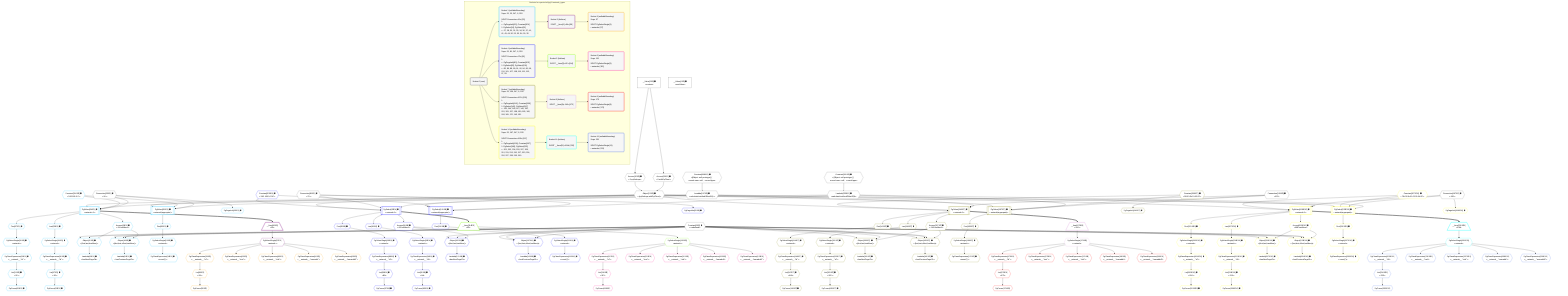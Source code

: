 %%{init: {'themeVariables': { 'fontSize': '12px'}}}%%
graph TD
    classDef path fill:#eee,stroke:#000,color:#000
    classDef plan fill:#fff,stroke-width:1px,color:#000
    classDef itemplan fill:#fff,stroke-width:2px,color:#000
    classDef unbatchedplan fill:#dff,stroke-width:1px,color:#000
    classDef sideeffectplan fill:#fcc,stroke-width:2px,color:#000
    classDef bucket fill:#f6f6f6,color:#000,stroke-width:2px,text-align:left


    %% plan dependencies
    Object22{{"Object[22∈0] ➊<br />ᐸ{pgSettings,withPgClient}ᐳ"}}:::plan
    Access20{{"Access[20∈0] ➊<br />ᐸ2.pgSettingsᐳ"}}:::plan
    Access21{{"Access[21∈0] ➊<br />ᐸ2.withPgClientᐳ"}}:::plan
    Access20 & Access21 --> Object22
    __Value2["__Value[2∈0] ➊<br />ᐸcontextᐳ"]:::plan
    __Value2 --> Access20
    __Value2 --> Access21
    Lambda247{{"Lambda[247∈0] ➊<br />ᐸcalculateLimitAndOffsetSQLᐳ"}}:::plan
    Constant308{{"Constant[308∈0] ➊<br />ᐸ[Object: null prototype] {   cursorLower: null,   cursorUppeᐳ"}}:::plan
    Constant308 --> Lambda247
    Lambda255{{"Lambda[255∈0] ➊<br />ᐸcalculateLimitAndOffsetSQLᐳ"}}:::plan
    Constant309{{"Constant[309∈0] ➊<br />ᐸ[Object: null prototype] {   cursorLower: null,   cursorUppeᐳ"}}:::plan
    Constant309 --> Lambda255
    __Value4["__Value[4∈0] ➊<br />ᐸrootValueᐳ"]:::plan
    Constant6{{"Constant[6∈0] ➊<br />ᐸundefinedᐳ"}}:::plan
    Connection23{{"Connection[23∈0] ➊<br />ᐸ19ᐳ"}}:::plan
    Connection81{{"Connection[81∈0] ➊<br />ᐸ79ᐳ"}}:::plan
    Connection139{{"Connection[139∈0] ➊<br />ᐸ137ᐳ"}}:::plan
    Connection197{{"Connection[197∈0] ➊<br />ᐸ195ᐳ"}}:::plan
    PgSelect24[["PgSelect[24∈1] ➊<br />ᐸnetwork+1ᐳ"]]:::plan
    Constant304{{"Constant[304∈1] ➊<br />ᐸ'192.168.0.0'ᐳ"}}:::plan
    Object22 & Constant304 & Connection23 & Lambda247 --> PgSelect24
    Object49{{"Object[49∈1] ➊<br />ᐸ{first,last,offset,hasMore}ᐳ"}}:::plan
    Access41{{"Access[41∈1] ➊<br />ᐸ24.hasMoreᐳ"}}:::plan
    Constant6 & Constant6 & Constant6 & Access41 --> Object49
    PgSelect51[["PgSelect[51∈1] ➊<br />ᐸnetwork(aggregate)ᐳ"]]:::plan
    Object22 & Constant304 & Connection23 & Lambda255 --> PgSelect51
    Object42{{"Object[42∈1] ➊<br />ᐸ{first,last,hasMore}ᐳ"}}:::plan
    Constant6 & Constant6 & Access41 --> Object42
    PgPageInfo25{{"PgPageInfo[25∈1] ➊"}}:::plan
    Connection23 --> PgPageInfo25
    First27{{"First[27∈1] ➊"}}:::plan
    PgSelect24 --> First27
    PgSelectSingle28{{"PgSelectSingle[28∈1] ➊<br />ᐸnetworkᐳ"}}:::plan
    First27 --> PgSelectSingle28
    PgCursor29{{"PgCursor[29∈1] ➊"}}:::plan
    List31{{"List[31∈1] ➊<br />ᐸ30ᐳ"}}:::plan
    List31 --> PgCursor29
    PgClassExpression30{{"PgClassExpression[30∈1] ➊<br />ᐸ__network__.”id”ᐳ"}}:::plan
    PgSelectSingle28 --> PgClassExpression30
    PgClassExpression30 --> List31
    Last33{{"Last[33∈1] ➊"}}:::plan
    PgSelect24 --> Last33
    PgSelectSingle34{{"PgSelectSingle[34∈1] ➊<br />ᐸnetworkᐳ"}}:::plan
    Last33 --> PgSelectSingle34
    PgCursor35{{"PgCursor[35∈1] ➊"}}:::plan
    List37{{"List[37∈1] ➊<br />ᐸ36ᐳ"}}:::plan
    List37 --> PgCursor35
    PgClassExpression36{{"PgClassExpression[36∈1] ➊<br />ᐸ__network__.”id”ᐳ"}}:::plan
    PgSelectSingle34 --> PgClassExpression36
    PgClassExpression36 --> List37
    PgSelect24 --> Access41
    Lambda43{{"Lambda[43∈1] ➊<br />ᐸhasNextPageCbᐳ"}}:::plan
    Object42 --> Lambda43
    Lambda50{{"Lambda[50∈1] ➊<br />ᐸhasPreviousPageCbᐳ"}}:::plan
    Object49 --> Lambda50
    First52{{"First[52∈1] ➊"}}:::plan
    PgSelect51 --> First52
    PgSelectSingle53{{"PgSelectSingle[53∈1] ➊<br />ᐸnetworkᐳ"}}:::plan
    First52 --> PgSelectSingle53
    PgClassExpression54{{"PgClassExpression[54∈1] ➊<br />ᐸcount(*)ᐳ"}}:::plan
    PgSelectSingle53 --> PgClassExpression54
    __Item56[/"__Item[56∈2]<br />ᐸ24ᐳ"\]:::itemplan
    PgSelect24 ==> __Item56
    PgSelectSingle57{{"PgSelectSingle[57∈2]<br />ᐸnetworkᐳ"}}:::plan
    __Item56 --> PgSelectSingle57
    PgCursor58{{"PgCursor[58∈3]"}}:::plan
    List60{{"List[60∈3]<br />ᐸ59ᐳ"}}:::plan
    List60 --> PgCursor58
    PgClassExpression59{{"PgClassExpression[59∈3]<br />ᐸ__network__.”id”ᐳ"}}:::plan
    PgSelectSingle57 --> PgClassExpression59
    PgClassExpression59 --> List60
    PgClassExpression62{{"PgClassExpression[62∈3]<br />ᐸ__network__.”inet”ᐳ"}}:::plan
    PgSelectSingle57 --> PgClassExpression62
    PgClassExpression63{{"PgClassExpression[63∈3]<br />ᐸ__network__.”cidr”ᐳ"}}:::plan
    PgSelectSingle57 --> PgClassExpression63
    PgClassExpression64{{"PgClassExpression[64∈3]<br />ᐸ__network__.”macaddr”ᐳ"}}:::plan
    PgSelectSingle57 --> PgClassExpression64
    PgClassExpression65{{"PgClassExpression[65∈3]<br />ᐸ__network__.”macaddr8”ᐳ"}}:::plan
    PgSelectSingle57 --> PgClassExpression65
    PgSelect82[["PgSelect[82∈4] ➊<br />ᐸnetwork+1ᐳ"]]:::plan
    Constant305{{"Constant[305∈4] ➊<br />ᐸ'192.168.0.0/16'ᐳ"}}:::plan
    Object22 & Constant305 & Connection81 & Lambda247 --> PgSelect82
    Object107{{"Object[107∈4] ➊<br />ᐸ{first,last,offset,hasMore}ᐳ"}}:::plan
    Access99{{"Access[99∈4] ➊<br />ᐸ82.hasMoreᐳ"}}:::plan
    Constant6 & Constant6 & Constant6 & Access99 --> Object107
    PgSelect109[["PgSelect[109∈4] ➊<br />ᐸnetwork(aggregate)ᐳ"]]:::plan
    Object22 & Constant305 & Connection81 & Lambda255 --> PgSelect109
    Object100{{"Object[100∈4] ➊<br />ᐸ{first,last,hasMore}ᐳ"}}:::plan
    Constant6 & Constant6 & Access99 --> Object100
    PgPageInfo83{{"PgPageInfo[83∈4] ➊"}}:::plan
    Connection81 --> PgPageInfo83
    First85{{"First[85∈4] ➊"}}:::plan
    PgSelect82 --> First85
    PgSelectSingle86{{"PgSelectSingle[86∈4] ➊<br />ᐸnetworkᐳ"}}:::plan
    First85 --> PgSelectSingle86
    PgCursor87{{"PgCursor[87∈4] ➊"}}:::plan
    List89{{"List[89∈4] ➊<br />ᐸ88ᐳ"}}:::plan
    List89 --> PgCursor87
    PgClassExpression88{{"PgClassExpression[88∈4] ➊<br />ᐸ__network__.”id”ᐳ"}}:::plan
    PgSelectSingle86 --> PgClassExpression88
    PgClassExpression88 --> List89
    Last91{{"Last[91∈4] ➊"}}:::plan
    PgSelect82 --> Last91
    PgSelectSingle92{{"PgSelectSingle[92∈4] ➊<br />ᐸnetworkᐳ"}}:::plan
    Last91 --> PgSelectSingle92
    PgCursor93{{"PgCursor[93∈4] ➊"}}:::plan
    List95{{"List[95∈4] ➊<br />ᐸ94ᐳ"}}:::plan
    List95 --> PgCursor93
    PgClassExpression94{{"PgClassExpression[94∈4] ➊<br />ᐸ__network__.”id”ᐳ"}}:::plan
    PgSelectSingle92 --> PgClassExpression94
    PgClassExpression94 --> List95
    PgSelect82 --> Access99
    Lambda101{{"Lambda[101∈4] ➊<br />ᐸhasNextPageCbᐳ"}}:::plan
    Object100 --> Lambda101
    Lambda108{{"Lambda[108∈4] ➊<br />ᐸhasPreviousPageCbᐳ"}}:::plan
    Object107 --> Lambda108
    First110{{"First[110∈4] ➊"}}:::plan
    PgSelect109 --> First110
    PgSelectSingle111{{"PgSelectSingle[111∈4] ➊<br />ᐸnetworkᐳ"}}:::plan
    First110 --> PgSelectSingle111
    PgClassExpression112{{"PgClassExpression[112∈4] ➊<br />ᐸcount(*)ᐳ"}}:::plan
    PgSelectSingle111 --> PgClassExpression112
    __Item114[/"__Item[114∈5]<br />ᐸ82ᐳ"\]:::itemplan
    PgSelect82 ==> __Item114
    PgSelectSingle115{{"PgSelectSingle[115∈5]<br />ᐸnetworkᐳ"}}:::plan
    __Item114 --> PgSelectSingle115
    PgCursor116{{"PgCursor[116∈6]"}}:::plan
    List118{{"List[118∈6]<br />ᐸ117ᐳ"}}:::plan
    List118 --> PgCursor116
    PgClassExpression117{{"PgClassExpression[117∈6]<br />ᐸ__network__.”id”ᐳ"}}:::plan
    PgSelectSingle115 --> PgClassExpression117
    PgClassExpression117 --> List118
    PgClassExpression120{{"PgClassExpression[120∈6]<br />ᐸ__network__.”inet”ᐳ"}}:::plan
    PgSelectSingle115 --> PgClassExpression120
    PgClassExpression121{{"PgClassExpression[121∈6]<br />ᐸ__network__.”cidr”ᐳ"}}:::plan
    PgSelectSingle115 --> PgClassExpression121
    PgClassExpression122{{"PgClassExpression[122∈6]<br />ᐸ__network__.”macaddr”ᐳ"}}:::plan
    PgSelectSingle115 --> PgClassExpression122
    PgClassExpression123{{"PgClassExpression[123∈6]<br />ᐸ__network__.”macaddr8”ᐳ"}}:::plan
    PgSelectSingle115 --> PgClassExpression123
    PgSelect140[["PgSelect[140∈7] ➊<br />ᐸnetwork+1ᐳ"]]:::plan
    Constant306{{"Constant[306∈7] ➊<br />ᐸ'08:00:2b:01:02:03'ᐳ"}}:::plan
    Object22 & Constant306 & Connection139 & Lambda247 --> PgSelect140
    Object165{{"Object[165∈7] ➊<br />ᐸ{first,last,offset,hasMore}ᐳ"}}:::plan
    Access157{{"Access[157∈7] ➊<br />ᐸ140.hasMoreᐳ"}}:::plan
    Constant6 & Constant6 & Constant6 & Access157 --> Object165
    PgSelect167[["PgSelect[167∈7] ➊<br />ᐸnetwork(aggregate)ᐳ"]]:::plan
    Object22 & Constant306 & Connection139 & Lambda255 --> PgSelect167
    Object158{{"Object[158∈7] ➊<br />ᐸ{first,last,hasMore}ᐳ"}}:::plan
    Constant6 & Constant6 & Access157 --> Object158
    PgPageInfo141{{"PgPageInfo[141∈7] ➊"}}:::plan
    Connection139 --> PgPageInfo141
    First143{{"First[143∈7] ➊"}}:::plan
    PgSelect140 --> First143
    PgSelectSingle144{{"PgSelectSingle[144∈7] ➊<br />ᐸnetworkᐳ"}}:::plan
    First143 --> PgSelectSingle144
    PgCursor145{{"PgCursor[145∈7] ➊"}}:::plan
    List147{{"List[147∈7] ➊<br />ᐸ146ᐳ"}}:::plan
    List147 --> PgCursor145
    PgClassExpression146{{"PgClassExpression[146∈7] ➊<br />ᐸ__network__.”id”ᐳ"}}:::plan
    PgSelectSingle144 --> PgClassExpression146
    PgClassExpression146 --> List147
    Last149{{"Last[149∈7] ➊"}}:::plan
    PgSelect140 --> Last149
    PgSelectSingle150{{"PgSelectSingle[150∈7] ➊<br />ᐸnetworkᐳ"}}:::plan
    Last149 --> PgSelectSingle150
    PgCursor151{{"PgCursor[151∈7] ➊"}}:::plan
    List153{{"List[153∈7] ➊<br />ᐸ152ᐳ"}}:::plan
    List153 --> PgCursor151
    PgClassExpression152{{"PgClassExpression[152∈7] ➊<br />ᐸ__network__.”id”ᐳ"}}:::plan
    PgSelectSingle150 --> PgClassExpression152
    PgClassExpression152 --> List153
    PgSelect140 --> Access157
    Lambda159{{"Lambda[159∈7] ➊<br />ᐸhasNextPageCbᐳ"}}:::plan
    Object158 --> Lambda159
    Lambda166{{"Lambda[166∈7] ➊<br />ᐸhasPreviousPageCbᐳ"}}:::plan
    Object165 --> Lambda166
    First168{{"First[168∈7] ➊"}}:::plan
    PgSelect167 --> First168
    PgSelectSingle169{{"PgSelectSingle[169∈7] ➊<br />ᐸnetworkᐳ"}}:::plan
    First168 --> PgSelectSingle169
    PgClassExpression170{{"PgClassExpression[170∈7] ➊<br />ᐸcount(*)ᐳ"}}:::plan
    PgSelectSingle169 --> PgClassExpression170
    __Item172[/"__Item[172∈8]<br />ᐸ140ᐳ"\]:::itemplan
    PgSelect140 ==> __Item172
    PgSelectSingle173{{"PgSelectSingle[173∈8]<br />ᐸnetworkᐳ"}}:::plan
    __Item172 --> PgSelectSingle173
    PgCursor174{{"PgCursor[174∈9]"}}:::plan
    List176{{"List[176∈9]<br />ᐸ175ᐳ"}}:::plan
    List176 --> PgCursor174
    PgClassExpression175{{"PgClassExpression[175∈9]<br />ᐸ__network__.”id”ᐳ"}}:::plan
    PgSelectSingle173 --> PgClassExpression175
    PgClassExpression175 --> List176
    PgClassExpression178{{"PgClassExpression[178∈9]<br />ᐸ__network__.”inet”ᐳ"}}:::plan
    PgSelectSingle173 --> PgClassExpression178
    PgClassExpression179{{"PgClassExpression[179∈9]<br />ᐸ__network__.”cidr”ᐳ"}}:::plan
    PgSelectSingle173 --> PgClassExpression179
    PgClassExpression180{{"PgClassExpression[180∈9]<br />ᐸ__network__.”macaddr”ᐳ"}}:::plan
    PgSelectSingle173 --> PgClassExpression180
    PgClassExpression181{{"PgClassExpression[181∈9]<br />ᐸ__network__.”macaddr8”ᐳ"}}:::plan
    PgSelectSingle173 --> PgClassExpression181
    PgSelect198[["PgSelect[198∈10] ➊<br />ᐸnetwork+1ᐳ"]]:::plan
    Constant307{{"Constant[307∈10] ➊<br />ᐸ'08:00:2b:01:02:03:04:05'ᐳ"}}:::plan
    Object22 & Constant307 & Connection197 & Lambda247 --> PgSelect198
    Object223{{"Object[223∈10] ➊<br />ᐸ{first,last,offset,hasMore}ᐳ"}}:::plan
    Access215{{"Access[215∈10] ➊<br />ᐸ198.hasMoreᐳ"}}:::plan
    Constant6 & Constant6 & Constant6 & Access215 --> Object223
    PgSelect225[["PgSelect[225∈10] ➊<br />ᐸnetwork(aggregate)ᐳ"]]:::plan
    Object22 & Constant307 & Connection197 & Lambda255 --> PgSelect225
    Object216{{"Object[216∈10] ➊<br />ᐸ{first,last,hasMore}ᐳ"}}:::plan
    Constant6 & Constant6 & Access215 --> Object216
    PgPageInfo199{{"PgPageInfo[199∈10] ➊"}}:::plan
    Connection197 --> PgPageInfo199
    First201{{"First[201∈10] ➊"}}:::plan
    PgSelect198 --> First201
    PgSelectSingle202{{"PgSelectSingle[202∈10] ➊<br />ᐸnetworkᐳ"}}:::plan
    First201 --> PgSelectSingle202
    PgCursor203{{"PgCursor[203∈10] ➊"}}:::plan
    List205{{"List[205∈10] ➊<br />ᐸ204ᐳ"}}:::plan
    List205 --> PgCursor203
    PgClassExpression204{{"PgClassExpression[204∈10] ➊<br />ᐸ__network__.”id”ᐳ"}}:::plan
    PgSelectSingle202 --> PgClassExpression204
    PgClassExpression204 --> List205
    Last207{{"Last[207∈10] ➊"}}:::plan
    PgSelect198 --> Last207
    PgSelectSingle208{{"PgSelectSingle[208∈10] ➊<br />ᐸnetworkᐳ"}}:::plan
    Last207 --> PgSelectSingle208
    PgCursor209{{"PgCursor[209∈10] ➊"}}:::plan
    List211{{"List[211∈10] ➊<br />ᐸ210ᐳ"}}:::plan
    List211 --> PgCursor209
    PgClassExpression210{{"PgClassExpression[210∈10] ➊<br />ᐸ__network__.”id”ᐳ"}}:::plan
    PgSelectSingle208 --> PgClassExpression210
    PgClassExpression210 --> List211
    PgSelect198 --> Access215
    Lambda217{{"Lambda[217∈10] ➊<br />ᐸhasNextPageCbᐳ"}}:::plan
    Object216 --> Lambda217
    Lambda224{{"Lambda[224∈10] ➊<br />ᐸhasPreviousPageCbᐳ"}}:::plan
    Object223 --> Lambda224
    First226{{"First[226∈10] ➊"}}:::plan
    PgSelect225 --> First226
    PgSelectSingle227{{"PgSelectSingle[227∈10] ➊<br />ᐸnetworkᐳ"}}:::plan
    First226 --> PgSelectSingle227
    PgClassExpression228{{"PgClassExpression[228∈10] ➊<br />ᐸcount(*)ᐳ"}}:::plan
    PgSelectSingle227 --> PgClassExpression228
    __Item230[/"__Item[230∈11]<br />ᐸ198ᐳ"\]:::itemplan
    PgSelect198 ==> __Item230
    PgSelectSingle231{{"PgSelectSingle[231∈11]<br />ᐸnetworkᐳ"}}:::plan
    __Item230 --> PgSelectSingle231
    PgCursor232{{"PgCursor[232∈12]"}}:::plan
    List234{{"List[234∈12]<br />ᐸ233ᐳ"}}:::plan
    List234 --> PgCursor232
    PgClassExpression233{{"PgClassExpression[233∈12]<br />ᐸ__network__.”id”ᐳ"}}:::plan
    PgSelectSingle231 --> PgClassExpression233
    PgClassExpression233 --> List234
    PgClassExpression236{{"PgClassExpression[236∈12]<br />ᐸ__network__.”inet”ᐳ"}}:::plan
    PgSelectSingle231 --> PgClassExpression236
    PgClassExpression237{{"PgClassExpression[237∈12]<br />ᐸ__network__.”cidr”ᐳ"}}:::plan
    PgSelectSingle231 --> PgClassExpression237
    PgClassExpression238{{"PgClassExpression[238∈12]<br />ᐸ__network__.”macaddr”ᐳ"}}:::plan
    PgSelectSingle231 --> PgClassExpression238
    PgClassExpression239{{"PgClassExpression[239∈12]<br />ᐸ__network__.”macaddr8”ᐳ"}}:::plan
    PgSelectSingle231 --> PgClassExpression239

    %% define steps

    subgraph "Buckets for queries/v4/pg11.network_types"
    Bucket0("Bucket 0 (root)"):::bucket
    classDef bucket0 stroke:#696969
    class Bucket0,__Value2,__Value4,Constant6,Access20,Access21,Object22,Connection23,Connection81,Connection139,Connection197,Lambda247,Lambda255,Constant308,Constant309 bucket0
    Bucket1("Bucket 1 (nullableBoundary)<br />Deps: 22, 23, 247, 6, 255<br /><br />ROOT Connectionᐸ19ᐳ[23]<br />1: <br />ᐳ: PgPageInfo[25], Constant[304]<br />2: PgSelect[24], PgSelect[51]<br />ᐳ: 27, 28, 30, 31, 33, 34, 36, 37, 41, 42, 43, 49, 50, 52, 53, 54, 29, 35"):::bucket
    classDef bucket1 stroke:#00bfff
    class Bucket1,PgSelect24,PgPageInfo25,First27,PgSelectSingle28,PgCursor29,PgClassExpression30,List31,Last33,PgSelectSingle34,PgCursor35,PgClassExpression36,List37,Access41,Object42,Lambda43,Object49,Lambda50,PgSelect51,First52,PgSelectSingle53,PgClassExpression54,Constant304 bucket1
    Bucket2("Bucket 2 (listItem)<br /><br />ROOT __Item{2}ᐸ24ᐳ[56]"):::bucket
    classDef bucket2 stroke:#7f007f
    class Bucket2,__Item56,PgSelectSingle57 bucket2
    Bucket3("Bucket 3 (nullableBoundary)<br />Deps: 57<br /><br />ROOT PgSelectSingle{2}ᐸnetworkᐳ[57]"):::bucket
    classDef bucket3 stroke:#ffa500
    class Bucket3,PgCursor58,PgClassExpression59,List60,PgClassExpression62,PgClassExpression63,PgClassExpression64,PgClassExpression65 bucket3
    Bucket4("Bucket 4 (nullableBoundary)<br />Deps: 22, 81, 247, 6, 255<br /><br />ROOT Connectionᐸ79ᐳ[81]<br />1: <br />ᐳ: PgPageInfo[83], Constant[305]<br />2: PgSelect[82], PgSelect[109]<br />ᐳ: 85, 86, 88, 89, 91, 92, 94, 95, 99, 100, 101, 107, 108, 110, 111, 112, 87, 93"):::bucket
    classDef bucket4 stroke:#0000ff
    class Bucket4,PgSelect82,PgPageInfo83,First85,PgSelectSingle86,PgCursor87,PgClassExpression88,List89,Last91,PgSelectSingle92,PgCursor93,PgClassExpression94,List95,Access99,Object100,Lambda101,Object107,Lambda108,PgSelect109,First110,PgSelectSingle111,PgClassExpression112,Constant305 bucket4
    Bucket5("Bucket 5 (listItem)<br /><br />ROOT __Item{5}ᐸ82ᐳ[114]"):::bucket
    classDef bucket5 stroke:#7fff00
    class Bucket5,__Item114,PgSelectSingle115 bucket5
    Bucket6("Bucket 6 (nullableBoundary)<br />Deps: 115<br /><br />ROOT PgSelectSingle{5}ᐸnetworkᐳ[115]"):::bucket
    classDef bucket6 stroke:#ff1493
    class Bucket6,PgCursor116,PgClassExpression117,List118,PgClassExpression120,PgClassExpression121,PgClassExpression122,PgClassExpression123 bucket6
    Bucket7("Bucket 7 (nullableBoundary)<br />Deps: 22, 139, 247, 6, 255<br /><br />ROOT Connectionᐸ137ᐳ[139]<br />1: <br />ᐳ: PgPageInfo[141], Constant[306]<br />2: PgSelect[140], PgSelect[167]<br />ᐳ: 143, 144, 146, 147, 149, 150, 152, 153, 157, 158, 159, 165, 166, 168, 169, 170, 145, 151"):::bucket
    classDef bucket7 stroke:#808000
    class Bucket7,PgSelect140,PgPageInfo141,First143,PgSelectSingle144,PgCursor145,PgClassExpression146,List147,Last149,PgSelectSingle150,PgCursor151,PgClassExpression152,List153,Access157,Object158,Lambda159,Object165,Lambda166,PgSelect167,First168,PgSelectSingle169,PgClassExpression170,Constant306 bucket7
    Bucket8("Bucket 8 (listItem)<br /><br />ROOT __Item{8}ᐸ140ᐳ[172]"):::bucket
    classDef bucket8 stroke:#dda0dd
    class Bucket8,__Item172,PgSelectSingle173 bucket8
    Bucket9("Bucket 9 (nullableBoundary)<br />Deps: 173<br /><br />ROOT PgSelectSingle{8}ᐸnetworkᐳ[173]"):::bucket
    classDef bucket9 stroke:#ff0000
    class Bucket9,PgCursor174,PgClassExpression175,List176,PgClassExpression178,PgClassExpression179,PgClassExpression180,PgClassExpression181 bucket9
    Bucket10("Bucket 10 (nullableBoundary)<br />Deps: 22, 197, 247, 6, 255<br /><br />ROOT Connectionᐸ195ᐳ[197]<br />1: <br />ᐳ: PgPageInfo[199], Constant[307]<br />2: PgSelect[198], PgSelect[225]<br />ᐳ: 201, 202, 204, 205, 207, 208, 210, 211, 215, 216, 217, 223, 224, 226, 227, 228, 203, 209"):::bucket
    classDef bucket10 stroke:#ffff00
    class Bucket10,PgSelect198,PgPageInfo199,First201,PgSelectSingle202,PgCursor203,PgClassExpression204,List205,Last207,PgSelectSingle208,PgCursor209,PgClassExpression210,List211,Access215,Object216,Lambda217,Object223,Lambda224,PgSelect225,First226,PgSelectSingle227,PgClassExpression228,Constant307 bucket10
    Bucket11("Bucket 11 (listItem)<br /><br />ROOT __Item{11}ᐸ198ᐳ[230]"):::bucket
    classDef bucket11 stroke:#00ffff
    class Bucket11,__Item230,PgSelectSingle231 bucket11
    Bucket12("Bucket 12 (nullableBoundary)<br />Deps: 231<br /><br />ROOT PgSelectSingle{11}ᐸnetworkᐳ[231]"):::bucket
    classDef bucket12 stroke:#4169e1
    class Bucket12,PgCursor232,PgClassExpression233,List234,PgClassExpression236,PgClassExpression237,PgClassExpression238,PgClassExpression239 bucket12
    Bucket0 --> Bucket1 & Bucket4 & Bucket7 & Bucket10
    Bucket1 --> Bucket2
    Bucket2 --> Bucket3
    Bucket4 --> Bucket5
    Bucket5 --> Bucket6
    Bucket7 --> Bucket8
    Bucket8 --> Bucket9
    Bucket10 --> Bucket11
    Bucket11 --> Bucket12
    end